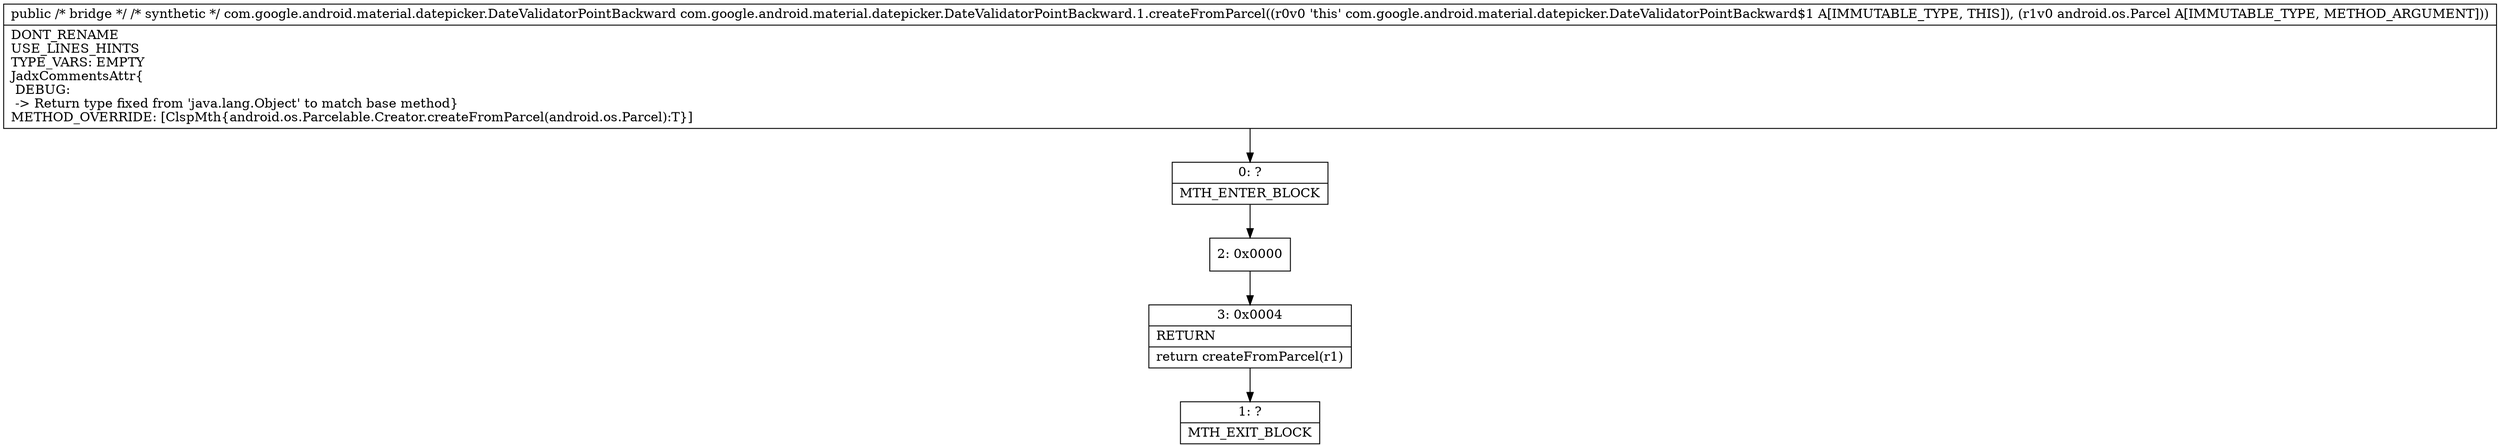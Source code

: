 digraph "CFG forcom.google.android.material.datepicker.DateValidatorPointBackward.1.createFromParcel(Landroid\/os\/Parcel;)Ljava\/lang\/Object;" {
Node_0 [shape=record,label="{0\:\ ?|MTH_ENTER_BLOCK\l}"];
Node_2 [shape=record,label="{2\:\ 0x0000}"];
Node_3 [shape=record,label="{3\:\ 0x0004|RETURN\l|return createFromParcel(r1)\l}"];
Node_1 [shape=record,label="{1\:\ ?|MTH_EXIT_BLOCK\l}"];
MethodNode[shape=record,label="{public \/* bridge *\/ \/* synthetic *\/ com.google.android.material.datepicker.DateValidatorPointBackward com.google.android.material.datepicker.DateValidatorPointBackward.1.createFromParcel((r0v0 'this' com.google.android.material.datepicker.DateValidatorPointBackward$1 A[IMMUTABLE_TYPE, THIS]), (r1v0 android.os.Parcel A[IMMUTABLE_TYPE, METHOD_ARGUMENT]))  | DONT_RENAME\lUSE_LINES_HINTS\lTYPE_VARS: EMPTY\lJadxCommentsAttr\{\l DEBUG: \l \-\> Return type fixed from 'java.lang.Object' to match base method\}\lMETHOD_OVERRIDE: [ClspMth\{android.os.Parcelable.Creator.createFromParcel(android.os.Parcel):T\}]\l}"];
MethodNode -> Node_0;Node_0 -> Node_2;
Node_2 -> Node_3;
Node_3 -> Node_1;
}

